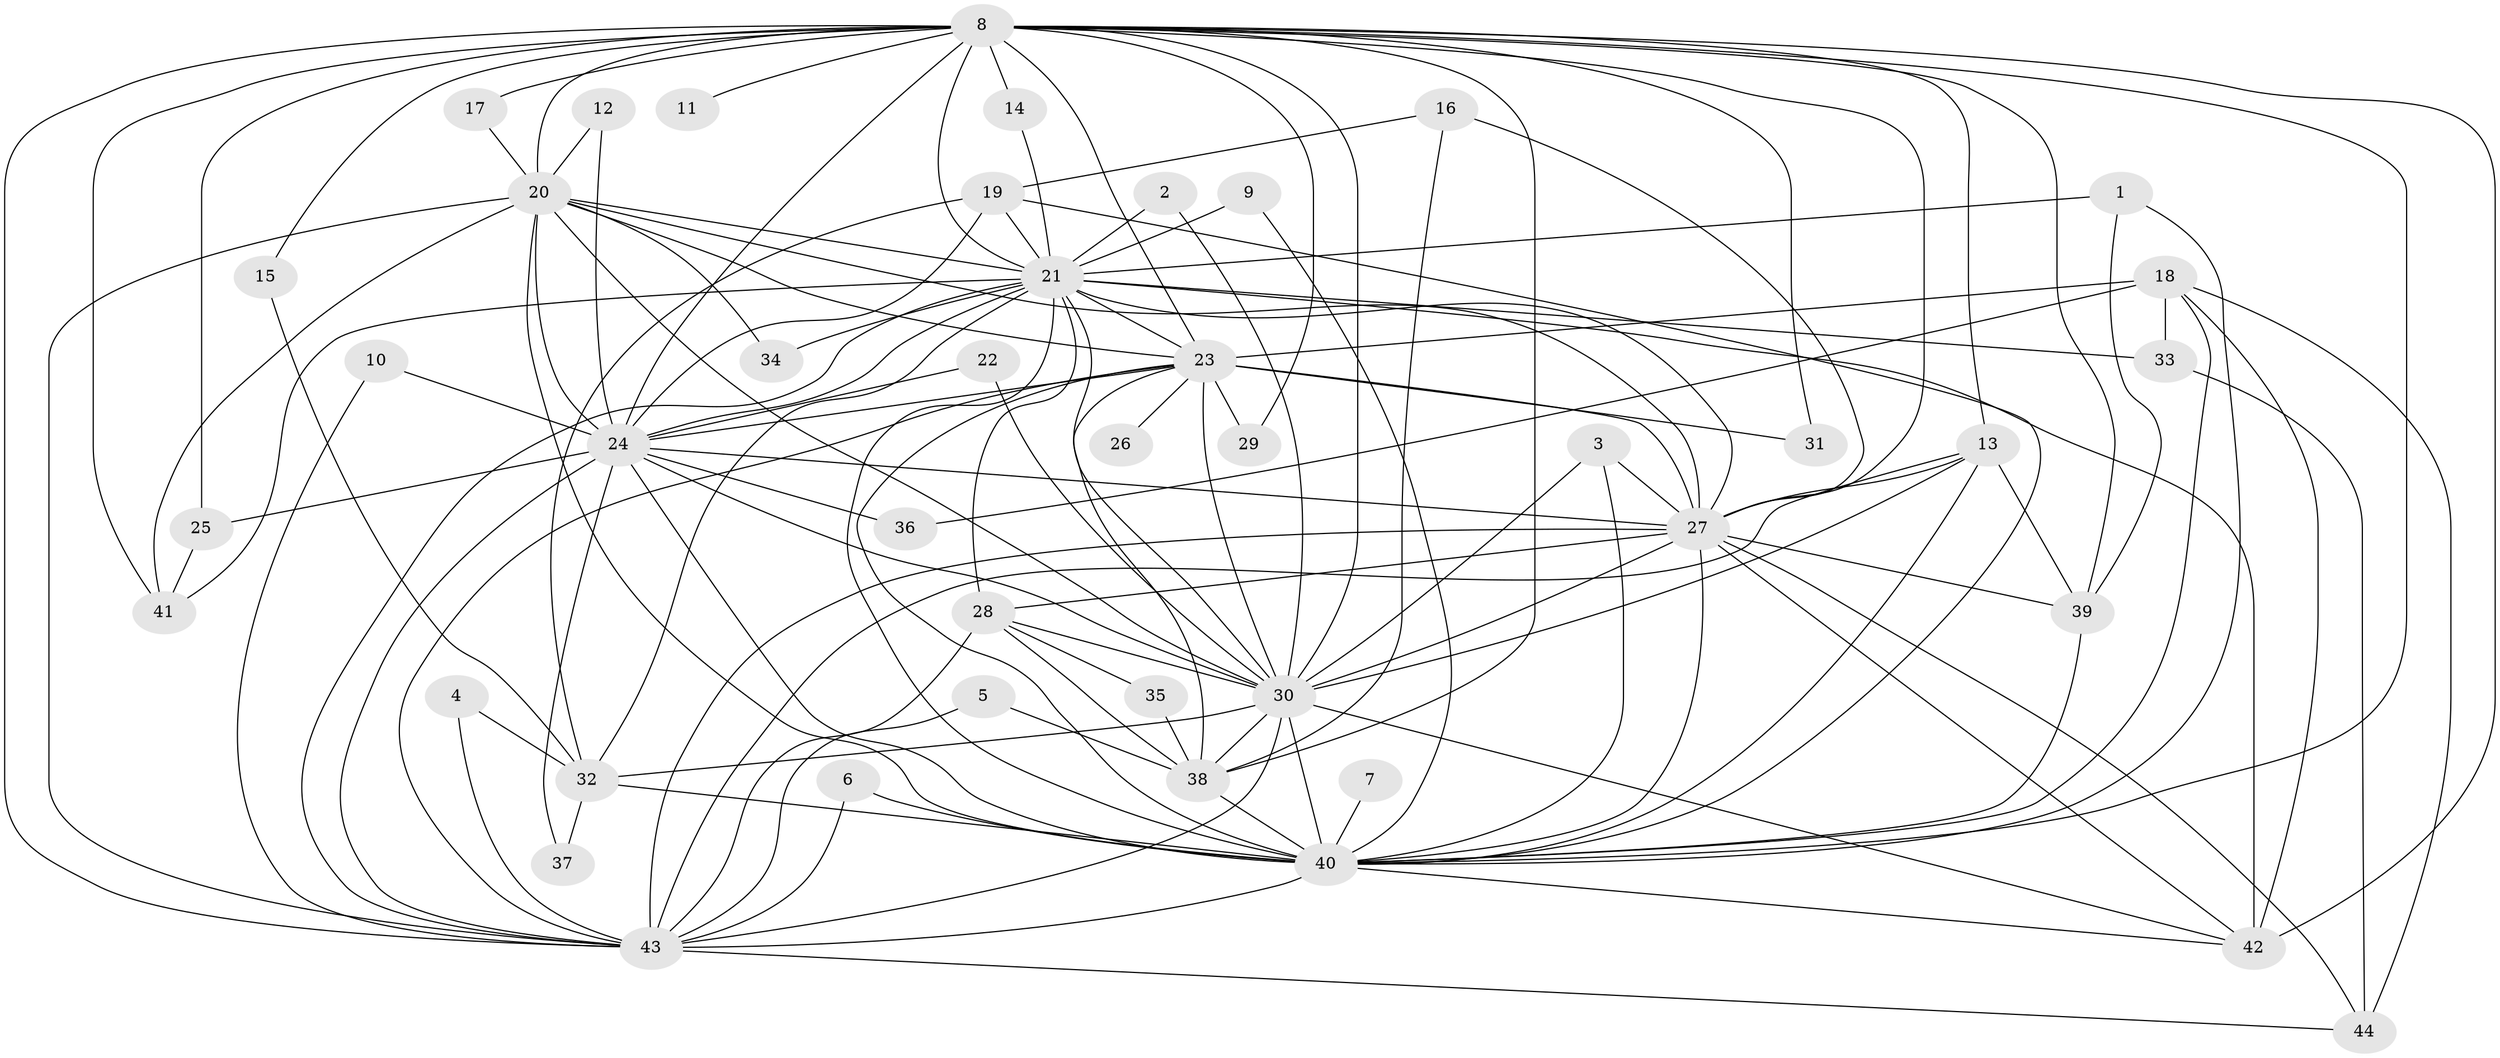 // original degree distribution, {17: 0.022988505747126436, 16: 0.011494252873563218, 26: 0.011494252873563218, 19: 0.034482758620689655, 22: 0.011494252873563218, 18: 0.011494252873563218, 20: 0.011494252873563218, 3: 0.1839080459770115, 4: 0.05747126436781609, 7: 0.011494252873563218, 6: 0.022988505747126436, 2: 0.5632183908045977, 5: 0.04597701149425287}
// Generated by graph-tools (version 1.1) at 2025/25/03/09/25 03:25:39]
// undirected, 44 vertices, 127 edges
graph export_dot {
graph [start="1"]
  node [color=gray90,style=filled];
  1;
  2;
  3;
  4;
  5;
  6;
  7;
  8;
  9;
  10;
  11;
  12;
  13;
  14;
  15;
  16;
  17;
  18;
  19;
  20;
  21;
  22;
  23;
  24;
  25;
  26;
  27;
  28;
  29;
  30;
  31;
  32;
  33;
  34;
  35;
  36;
  37;
  38;
  39;
  40;
  41;
  42;
  43;
  44;
  1 -- 21 [weight=1.0];
  1 -- 39 [weight=1.0];
  1 -- 40 [weight=1.0];
  2 -- 21 [weight=2.0];
  2 -- 30 [weight=1.0];
  3 -- 27 [weight=1.0];
  3 -- 30 [weight=1.0];
  3 -- 40 [weight=1.0];
  4 -- 32 [weight=1.0];
  4 -- 43 [weight=1.0];
  5 -- 38 [weight=1.0];
  5 -- 43 [weight=1.0];
  6 -- 40 [weight=1.0];
  6 -- 43 [weight=1.0];
  7 -- 40 [weight=1.0];
  8 -- 11 [weight=2.0];
  8 -- 13 [weight=1.0];
  8 -- 14 [weight=1.0];
  8 -- 15 [weight=1.0];
  8 -- 17 [weight=1.0];
  8 -- 20 [weight=2.0];
  8 -- 21 [weight=2.0];
  8 -- 23 [weight=2.0];
  8 -- 24 [weight=3.0];
  8 -- 25 [weight=1.0];
  8 -- 27 [weight=2.0];
  8 -- 29 [weight=1.0];
  8 -- 30 [weight=2.0];
  8 -- 31 [weight=1.0];
  8 -- 38 [weight=1.0];
  8 -- 39 [weight=1.0];
  8 -- 40 [weight=2.0];
  8 -- 41 [weight=1.0];
  8 -- 42 [weight=1.0];
  8 -- 43 [weight=2.0];
  9 -- 21 [weight=1.0];
  9 -- 40 [weight=1.0];
  10 -- 24 [weight=1.0];
  10 -- 43 [weight=1.0];
  12 -- 20 [weight=2.0];
  12 -- 24 [weight=1.0];
  13 -- 27 [weight=1.0];
  13 -- 30 [weight=1.0];
  13 -- 39 [weight=1.0];
  13 -- 40 [weight=1.0];
  13 -- 43 [weight=1.0];
  14 -- 21 [weight=1.0];
  15 -- 32 [weight=1.0];
  16 -- 19 [weight=1.0];
  16 -- 27 [weight=1.0];
  16 -- 38 [weight=1.0];
  17 -- 20 [weight=1.0];
  18 -- 23 [weight=2.0];
  18 -- 33 [weight=1.0];
  18 -- 36 [weight=1.0];
  18 -- 40 [weight=1.0];
  18 -- 42 [weight=1.0];
  18 -- 44 [weight=1.0];
  19 -- 21 [weight=1.0];
  19 -- 24 [weight=1.0];
  19 -- 32 [weight=1.0];
  19 -- 40 [weight=1.0];
  20 -- 21 [weight=1.0];
  20 -- 23 [weight=3.0];
  20 -- 24 [weight=1.0];
  20 -- 27 [weight=1.0];
  20 -- 30 [weight=3.0];
  20 -- 34 [weight=1.0];
  20 -- 40 [weight=2.0];
  20 -- 41 [weight=1.0];
  20 -- 43 [weight=1.0];
  21 -- 23 [weight=1.0];
  21 -- 24 [weight=1.0];
  21 -- 27 [weight=1.0];
  21 -- 28 [weight=1.0];
  21 -- 30 [weight=1.0];
  21 -- 32 [weight=1.0];
  21 -- 33 [weight=1.0];
  21 -- 34 [weight=1.0];
  21 -- 40 [weight=1.0];
  21 -- 41 [weight=1.0];
  21 -- 42 [weight=2.0];
  21 -- 43 [weight=1.0];
  22 -- 24 [weight=1.0];
  22 -- 30 [weight=1.0];
  23 -- 24 [weight=1.0];
  23 -- 26 [weight=1.0];
  23 -- 27 [weight=1.0];
  23 -- 29 [weight=1.0];
  23 -- 30 [weight=1.0];
  23 -- 31 [weight=1.0];
  23 -- 38 [weight=1.0];
  23 -- 40 [weight=1.0];
  23 -- 43 [weight=2.0];
  24 -- 25 [weight=1.0];
  24 -- 27 [weight=2.0];
  24 -- 30 [weight=1.0];
  24 -- 36 [weight=1.0];
  24 -- 37 [weight=1.0];
  24 -- 40 [weight=1.0];
  24 -- 43 [weight=1.0];
  25 -- 41 [weight=1.0];
  27 -- 28 [weight=1.0];
  27 -- 30 [weight=1.0];
  27 -- 39 [weight=1.0];
  27 -- 40 [weight=1.0];
  27 -- 42 [weight=1.0];
  27 -- 43 [weight=1.0];
  27 -- 44 [weight=1.0];
  28 -- 30 [weight=1.0];
  28 -- 35 [weight=1.0];
  28 -- 38 [weight=1.0];
  28 -- 43 [weight=1.0];
  30 -- 32 [weight=1.0];
  30 -- 38 [weight=1.0];
  30 -- 40 [weight=2.0];
  30 -- 42 [weight=1.0];
  30 -- 43 [weight=2.0];
  32 -- 37 [weight=1.0];
  32 -- 40 [weight=2.0];
  33 -- 44 [weight=1.0];
  35 -- 38 [weight=1.0];
  38 -- 40 [weight=1.0];
  39 -- 40 [weight=1.0];
  40 -- 42 [weight=1.0];
  40 -- 43 [weight=2.0];
  43 -- 44 [weight=1.0];
}
